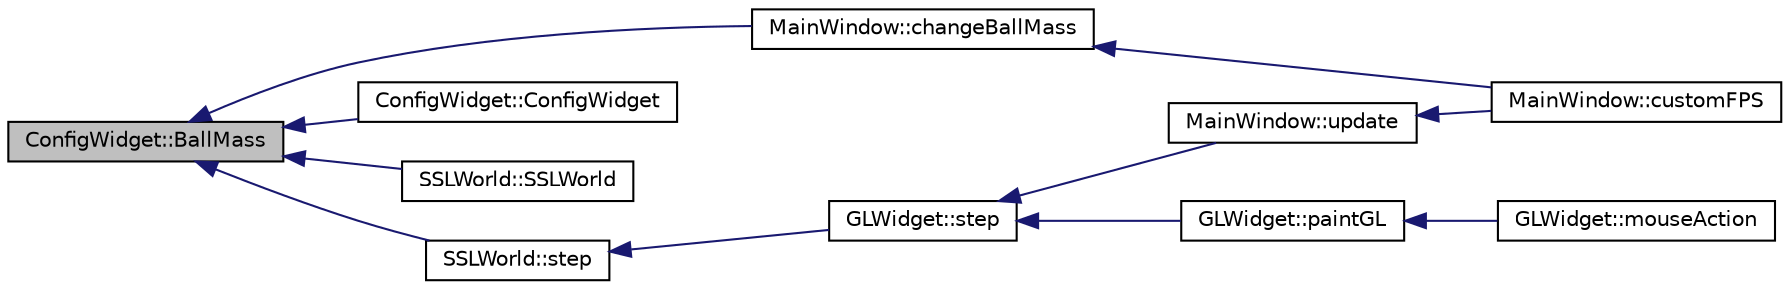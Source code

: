 digraph "ConfigWidget::BallMass"
{
 // INTERACTIVE_SVG=YES
  edge [fontname="Helvetica",fontsize="10",labelfontname="Helvetica",labelfontsize="10"];
  node [fontname="Helvetica",fontsize="10",shape=record];
  rankdir="LR";
  Node1 [label="ConfigWidget::BallMass",height=0.2,width=0.4,color="black", fillcolor="grey75", style="filled", fontcolor="black"];
  Node1 -> Node2 [dir="back",color="midnightblue",fontsize="10",style="solid",fontname="Helvetica"];
  Node2 [label="MainWindow::changeBallMass",height=0.2,width=0.4,color="black", fillcolor="white", style="filled",URL="$d9/dc6/class_main_window.html#a358a92afdabed9da62ad4bc13dcd822a"];
  Node2 -> Node3 [dir="back",color="midnightblue",fontsize="10",style="solid",fontname="Helvetica"];
  Node3 [label="MainWindow::customFPS",height=0.2,width=0.4,color="black", fillcolor="white", style="filled",URL="$d9/dc6/class_main_window.html#a54b84786850165c4e5466bc2e4097810"];
  Node1 -> Node4 [dir="back",color="midnightblue",fontsize="10",style="solid",fontname="Helvetica"];
  Node4 [label="ConfigWidget::ConfigWidget",height=0.2,width=0.4,color="black", fillcolor="white", style="filled",URL="$d6/d55/class_config_widget.html#a7ef900142fc1a65ef49c13f89b669820"];
  Node1 -> Node5 [dir="back",color="midnightblue",fontsize="10",style="solid",fontname="Helvetica"];
  Node5 [label="SSLWorld::SSLWorld",height=0.2,width=0.4,color="black", fillcolor="white", style="filled",URL="$d9/d7f/class_s_s_l_world.html#ae7a93bfd82fa84532017c8277d4e7652"];
  Node1 -> Node6 [dir="back",color="midnightblue",fontsize="10",style="solid",fontname="Helvetica"];
  Node6 [label="SSLWorld::step",height=0.2,width=0.4,color="black", fillcolor="white", style="filled",URL="$d9/d7f/class_s_s_l_world.html#a19a89ea3cdc5eeb4176ee4f44c3d1328"];
  Node6 -> Node7 [dir="back",color="midnightblue",fontsize="10",style="solid",fontname="Helvetica"];
  Node7 [label="GLWidget::step",height=0.2,width=0.4,color="black", fillcolor="white", style="filled",URL="$da/d10/class_g_l_widget.html#a655d413639cb45a511baec4d3d4b723c"];
  Node7 -> Node8 [dir="back",color="midnightblue",fontsize="10",style="solid",fontname="Helvetica"];
  Node8 [label="MainWindow::update",height=0.2,width=0.4,color="black", fillcolor="white", style="filled",URL="$d9/dc6/class_main_window.html#a128f71880d4b9683149023fc46fcc9f8"];
  Node8 -> Node3 [dir="back",color="midnightblue",fontsize="10",style="solid",fontname="Helvetica"];
  Node7 -> Node9 [dir="back",color="midnightblue",fontsize="10",style="solid",fontname="Helvetica"];
  Node9 [label="GLWidget::paintGL",height=0.2,width=0.4,color="black", fillcolor="white", style="filled",URL="$da/d10/class_g_l_widget.html#a640b5570cb2b37724fd5b58a77339c5e"];
  Node9 -> Node10 [dir="back",color="midnightblue",fontsize="10",style="solid",fontname="Helvetica"];
  Node10 [label="GLWidget::mouseAction",height=0.2,width=0.4,color="black", fillcolor="white", style="filled",URL="$da/d10/class_g_l_widget.html#ac38cb02e557b2f553c83bb49f26eb50d"];
}
